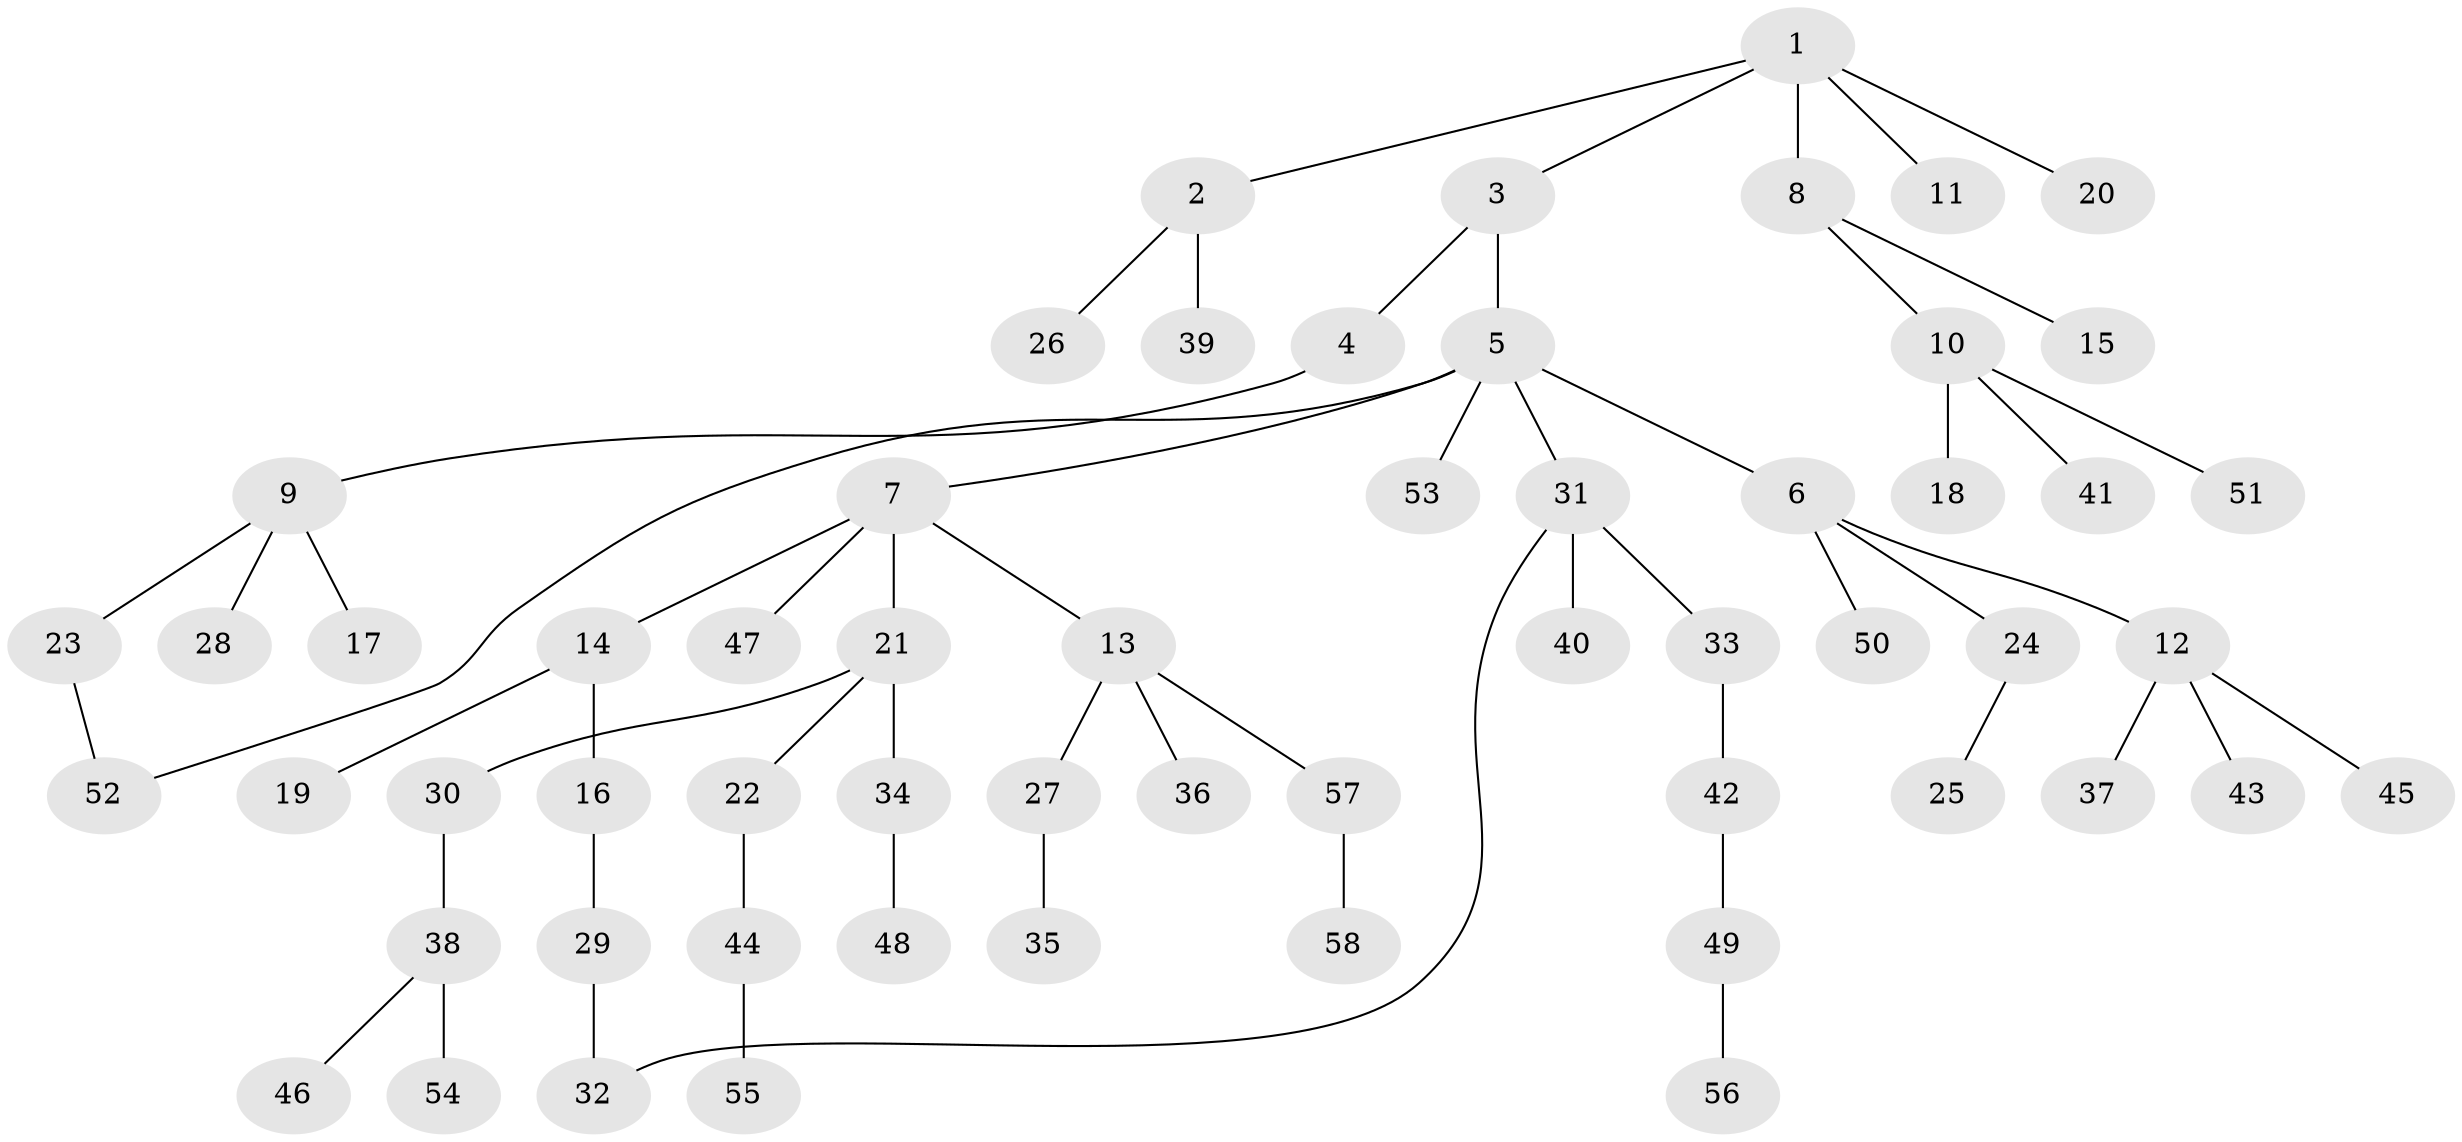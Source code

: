 // coarse degree distribution, {4: 0.07692307692307693, 2: 0.20512820512820512, 3: 0.1282051282051282, 5: 0.05128205128205128, 7: 0.02564102564102564, 1: 0.5128205128205128}
// Generated by graph-tools (version 1.1) at 2025/51/02/27/25 19:51:38]
// undirected, 58 vertices, 59 edges
graph export_dot {
graph [start="1"]
  node [color=gray90,style=filled];
  1;
  2;
  3;
  4;
  5;
  6;
  7;
  8;
  9;
  10;
  11;
  12;
  13;
  14;
  15;
  16;
  17;
  18;
  19;
  20;
  21;
  22;
  23;
  24;
  25;
  26;
  27;
  28;
  29;
  30;
  31;
  32;
  33;
  34;
  35;
  36;
  37;
  38;
  39;
  40;
  41;
  42;
  43;
  44;
  45;
  46;
  47;
  48;
  49;
  50;
  51;
  52;
  53;
  54;
  55;
  56;
  57;
  58;
  1 -- 2;
  1 -- 3;
  1 -- 8;
  1 -- 11;
  1 -- 20;
  2 -- 26;
  2 -- 39;
  3 -- 4;
  3 -- 5;
  4 -- 9;
  5 -- 6;
  5 -- 7;
  5 -- 31;
  5 -- 53;
  5 -- 52;
  6 -- 12;
  6 -- 24;
  6 -- 50;
  7 -- 13;
  7 -- 14;
  7 -- 21;
  7 -- 47;
  8 -- 10;
  8 -- 15;
  9 -- 17;
  9 -- 23;
  9 -- 28;
  10 -- 18;
  10 -- 41;
  10 -- 51;
  12 -- 37;
  12 -- 43;
  12 -- 45;
  13 -- 27;
  13 -- 36;
  13 -- 57;
  14 -- 16;
  14 -- 19;
  16 -- 29;
  21 -- 22;
  21 -- 30;
  21 -- 34;
  22 -- 44;
  23 -- 52;
  24 -- 25;
  27 -- 35;
  29 -- 32;
  30 -- 38;
  31 -- 32;
  31 -- 33;
  31 -- 40;
  33 -- 42;
  34 -- 48;
  38 -- 46;
  38 -- 54;
  42 -- 49;
  44 -- 55;
  49 -- 56;
  57 -- 58;
}
